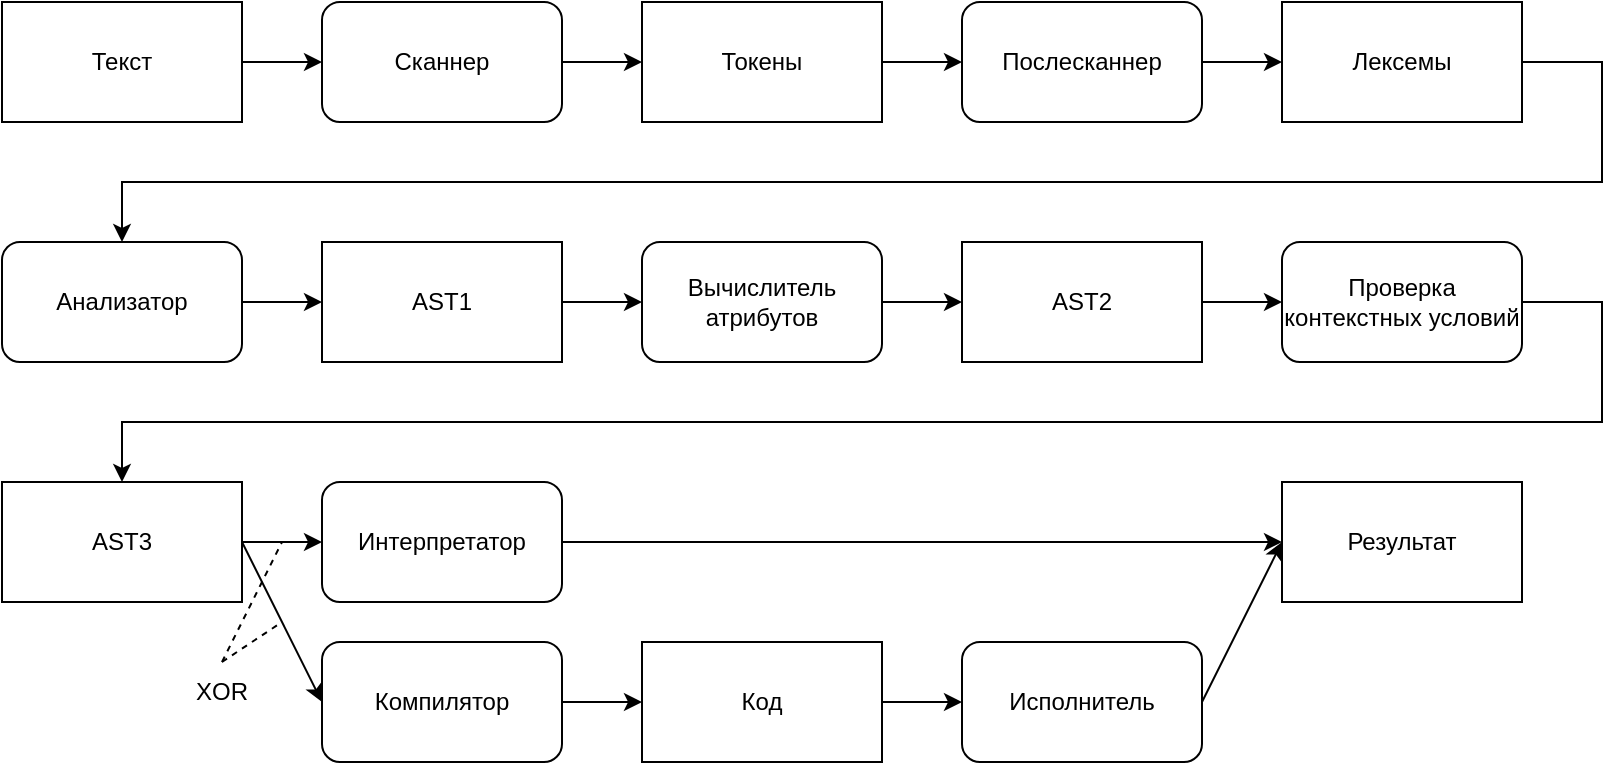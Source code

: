 <mxfile version="21.1.5" type="device">
  <diagram id="prtHgNgQTEPvFCAcTncT" name="Page-1">
    <mxGraphModel dx="1195" dy="657" grid="1" gridSize="10" guides="1" tooltips="1" connect="1" arrows="1" fold="1" page="1" pageScale="1" pageWidth="827" pageHeight="1169" math="0" shadow="0">
      <root>
        <mxCell id="0" />
        <mxCell id="1" parent="0" />
        <mxCell id="dgu57vWAeBxPB8v2LhP--1" value="Токены" style="rounded=0;whiteSpace=wrap;html=1;" vertex="1" parent="1">
          <mxGeometry x="320" y="290" width="120" height="60" as="geometry" />
        </mxCell>
        <mxCell id="dgu57vWAeBxPB8v2LhP--2" value="Сканнер" style="rounded=1;whiteSpace=wrap;html=1;" vertex="1" parent="1">
          <mxGeometry x="160" y="290" width="120" height="60" as="geometry" />
        </mxCell>
        <mxCell id="dgu57vWAeBxPB8v2LhP--3" value="" style="endArrow=classic;html=1;rounded=0;exitX=1;exitY=0.5;exitDx=0;exitDy=0;entryX=0;entryY=0.5;entryDx=0;entryDy=0;" edge="1" parent="1" source="dgu57vWAeBxPB8v2LhP--2" target="dgu57vWAeBxPB8v2LhP--1">
          <mxGeometry width="50" height="50" relative="1" as="geometry">
            <mxPoint x="510" y="400" as="sourcePoint" />
            <mxPoint x="560" y="350" as="targetPoint" />
          </mxGeometry>
        </mxCell>
        <mxCell id="dgu57vWAeBxPB8v2LhP--4" value="Текст" style="rounded=0;whiteSpace=wrap;html=1;" vertex="1" parent="1">
          <mxGeometry y="290" width="120" height="60" as="geometry" />
        </mxCell>
        <mxCell id="dgu57vWAeBxPB8v2LhP--5" value="" style="endArrow=classic;html=1;rounded=0;exitX=1;exitY=0.5;exitDx=0;exitDy=0;" edge="1" parent="1" source="dgu57vWAeBxPB8v2LhP--4">
          <mxGeometry width="50" height="50" relative="1" as="geometry">
            <mxPoint x="290" y="330" as="sourcePoint" />
            <mxPoint x="160" y="320" as="targetPoint" />
          </mxGeometry>
        </mxCell>
        <mxCell id="dgu57vWAeBxPB8v2LhP--6" value="Послесканнер" style="rounded=1;whiteSpace=wrap;html=1;" vertex="1" parent="1">
          <mxGeometry x="480" y="290" width="120" height="60" as="geometry" />
        </mxCell>
        <mxCell id="dgu57vWAeBxPB8v2LhP--7" value="" style="endArrow=classic;html=1;rounded=0;exitX=1;exitY=0.5;exitDx=0;exitDy=0;entryX=0;entryY=0.5;entryDx=0;entryDy=0;" edge="1" parent="1" source="dgu57vWAeBxPB8v2LhP--1" target="dgu57vWAeBxPB8v2LhP--6">
          <mxGeometry width="50" height="50" relative="1" as="geometry">
            <mxPoint x="290" y="330" as="sourcePoint" />
            <mxPoint x="330" y="330" as="targetPoint" />
          </mxGeometry>
        </mxCell>
        <mxCell id="dgu57vWAeBxPB8v2LhP--8" value="Лексемы" style="rounded=0;whiteSpace=wrap;html=1;" vertex="1" parent="1">
          <mxGeometry x="640" y="290" width="120" height="60" as="geometry" />
        </mxCell>
        <mxCell id="dgu57vWAeBxPB8v2LhP--9" value="" style="endArrow=classic;html=1;rounded=0;exitX=1;exitY=0.5;exitDx=0;exitDy=0;entryX=0;entryY=0.5;entryDx=0;entryDy=0;" edge="1" parent="1" source="dgu57vWAeBxPB8v2LhP--6" target="dgu57vWAeBxPB8v2LhP--8">
          <mxGeometry width="50" height="50" relative="1" as="geometry">
            <mxPoint x="570" y="410" as="sourcePoint" />
            <mxPoint x="620" y="360" as="targetPoint" />
          </mxGeometry>
        </mxCell>
        <mxCell id="dgu57vWAeBxPB8v2LhP--10" value="" style="endArrow=classic;html=1;rounded=0;exitX=1;exitY=0.5;exitDx=0;exitDy=0;entryX=0.5;entryY=0;entryDx=0;entryDy=0;" edge="1" parent="1" source="dgu57vWAeBxPB8v2LhP--8" target="dgu57vWAeBxPB8v2LhP--11">
          <mxGeometry width="50" height="50" relative="1" as="geometry">
            <mxPoint x="610" y="330" as="sourcePoint" />
            <mxPoint x="60" y="400" as="targetPoint" />
            <Array as="points">
              <mxPoint x="800" y="320" />
              <mxPoint x="800" y="380" />
              <mxPoint x="60" y="380" />
            </Array>
          </mxGeometry>
        </mxCell>
        <mxCell id="dgu57vWAeBxPB8v2LhP--11" value="Анализатор" style="rounded=1;whiteSpace=wrap;html=1;" vertex="1" parent="1">
          <mxGeometry y="410" width="120" height="60" as="geometry" />
        </mxCell>
        <mxCell id="dgu57vWAeBxPB8v2LhP--12" value="AST1" style="rounded=0;whiteSpace=wrap;html=1;" vertex="1" parent="1">
          <mxGeometry x="160" y="410" width="120" height="60" as="geometry" />
        </mxCell>
        <mxCell id="dgu57vWAeBxPB8v2LhP--13" value="" style="endArrow=classic;html=1;rounded=0;exitX=1;exitY=0.5;exitDx=0;exitDy=0;entryX=0;entryY=0.5;entryDx=0;entryDy=0;" edge="1" parent="1" source="dgu57vWAeBxPB8v2LhP--11" target="dgu57vWAeBxPB8v2LhP--12">
          <mxGeometry width="50" height="50" relative="1" as="geometry">
            <mxPoint x="130" y="330" as="sourcePoint" />
            <mxPoint x="170" y="330" as="targetPoint" />
          </mxGeometry>
        </mxCell>
        <mxCell id="dgu57vWAeBxPB8v2LhP--14" value="Вычислитель атрибутов" style="rounded=1;whiteSpace=wrap;html=1;" vertex="1" parent="1">
          <mxGeometry x="320" y="410" width="120" height="60" as="geometry" />
        </mxCell>
        <mxCell id="dgu57vWAeBxPB8v2LhP--15" value="" style="endArrow=classic;html=1;rounded=0;exitX=1;exitY=0.5;exitDx=0;exitDy=0;entryX=0;entryY=0.5;entryDx=0;entryDy=0;" edge="1" parent="1" source="dgu57vWAeBxPB8v2LhP--12" target="dgu57vWAeBxPB8v2LhP--14">
          <mxGeometry width="50" height="50" relative="1" as="geometry">
            <mxPoint x="130" y="450" as="sourcePoint" />
            <mxPoint x="170" y="450" as="targetPoint" />
          </mxGeometry>
        </mxCell>
        <mxCell id="dgu57vWAeBxPB8v2LhP--16" value="AST2" style="rounded=0;whiteSpace=wrap;html=1;" vertex="1" parent="1">
          <mxGeometry x="480" y="410" width="120" height="60" as="geometry" />
        </mxCell>
        <mxCell id="dgu57vWAeBxPB8v2LhP--17" value="" style="endArrow=classic;html=1;rounded=0;exitX=1;exitY=0.5;exitDx=0;exitDy=0;entryX=0;entryY=0.5;entryDx=0;entryDy=0;" edge="1" parent="1" source="dgu57vWAeBxPB8v2LhP--14" target="dgu57vWAeBxPB8v2LhP--16">
          <mxGeometry width="50" height="50" relative="1" as="geometry">
            <mxPoint x="290" y="450" as="sourcePoint" />
            <mxPoint x="330" y="450" as="targetPoint" />
          </mxGeometry>
        </mxCell>
        <mxCell id="dgu57vWAeBxPB8v2LhP--18" value="Проверка контекстных условий" style="rounded=1;whiteSpace=wrap;html=1;" vertex="1" parent="1">
          <mxGeometry x="640" y="410" width="120" height="60" as="geometry" />
        </mxCell>
        <mxCell id="dgu57vWAeBxPB8v2LhP--19" value="" style="endArrow=classic;html=1;rounded=0;exitX=1;exitY=0.5;exitDx=0;exitDy=0;entryX=0;entryY=0.5;entryDx=0;entryDy=0;" edge="1" parent="1" source="dgu57vWAeBxPB8v2LhP--16" target="dgu57vWAeBxPB8v2LhP--18">
          <mxGeometry width="50" height="50" relative="1" as="geometry">
            <mxPoint x="450" y="450" as="sourcePoint" />
            <mxPoint x="490" y="450" as="targetPoint" />
          </mxGeometry>
        </mxCell>
        <mxCell id="dgu57vWAeBxPB8v2LhP--20" value="AST3" style="rounded=0;whiteSpace=wrap;html=1;" vertex="1" parent="1">
          <mxGeometry y="530" width="120" height="60" as="geometry" />
        </mxCell>
        <mxCell id="dgu57vWAeBxPB8v2LhP--21" value="" style="endArrow=classic;html=1;rounded=0;exitX=1;exitY=0.5;exitDx=0;exitDy=0;entryX=0.5;entryY=0;entryDx=0;entryDy=0;" edge="1" parent="1" source="dgu57vWAeBxPB8v2LhP--18" target="dgu57vWAeBxPB8v2LhP--20">
          <mxGeometry width="50" height="50" relative="1" as="geometry">
            <mxPoint x="760" y="440" as="sourcePoint" />
            <mxPoint x="60" y="530" as="targetPoint" />
            <Array as="points">
              <mxPoint x="800" y="440" />
              <mxPoint x="800" y="500" />
              <mxPoint x="60" y="500" />
            </Array>
          </mxGeometry>
        </mxCell>
        <mxCell id="dgu57vWAeBxPB8v2LhP--22" value="Результат" style="rounded=0;whiteSpace=wrap;html=1;" vertex="1" parent="1">
          <mxGeometry x="640" y="530" width="120" height="60" as="geometry" />
        </mxCell>
        <mxCell id="dgu57vWAeBxPB8v2LhP--23" value="Интерпретатор" style="rounded=1;whiteSpace=wrap;html=1;" vertex="1" parent="1">
          <mxGeometry x="160" y="530" width="120" height="60" as="geometry" />
        </mxCell>
        <mxCell id="dgu57vWAeBxPB8v2LhP--24" value="" style="endArrow=classic;html=1;rounded=0;exitX=1;exitY=0.5;exitDx=0;exitDy=0;entryX=0;entryY=0.5;entryDx=0;entryDy=0;" edge="1" parent="1" source="dgu57vWAeBxPB8v2LhP--20" target="dgu57vWAeBxPB8v2LhP--23">
          <mxGeometry width="50" height="50" relative="1" as="geometry">
            <mxPoint x="130" y="450" as="sourcePoint" />
            <mxPoint x="170" y="450" as="targetPoint" />
          </mxGeometry>
        </mxCell>
        <mxCell id="dgu57vWAeBxPB8v2LhP--25" value="Компилятор" style="rounded=1;whiteSpace=wrap;html=1;" vertex="1" parent="1">
          <mxGeometry x="160" y="610" width="120" height="60" as="geometry" />
        </mxCell>
        <mxCell id="dgu57vWAeBxPB8v2LhP--26" value="" style="endArrow=classic;html=1;rounded=0;exitX=1;exitY=0.5;exitDx=0;exitDy=0;entryX=0;entryY=0.5;entryDx=0;entryDy=0;" edge="1" parent="1" source="dgu57vWAeBxPB8v2LhP--25" target="dgu57vWAeBxPB8v2LhP--27">
          <mxGeometry width="50" height="50" relative="1" as="geometry">
            <mxPoint x="290" y="450" as="sourcePoint" />
            <mxPoint x="360" y="640" as="targetPoint" />
          </mxGeometry>
        </mxCell>
        <mxCell id="dgu57vWAeBxPB8v2LhP--27" value="Код" style="rounded=0;whiteSpace=wrap;html=1;" vertex="1" parent="1">
          <mxGeometry x="320" y="610" width="120" height="60" as="geometry" />
        </mxCell>
        <mxCell id="dgu57vWAeBxPB8v2LhP--28" value="Исполнитель" style="rounded=1;whiteSpace=wrap;html=1;" vertex="1" parent="1">
          <mxGeometry x="480" y="610" width="120" height="60" as="geometry" />
        </mxCell>
        <mxCell id="dgu57vWAeBxPB8v2LhP--29" value="" style="endArrow=classic;html=1;rounded=0;exitX=1;exitY=0.5;exitDx=0;exitDy=0;entryX=0;entryY=0.5;entryDx=0;entryDy=0;" edge="1" parent="1" source="dgu57vWAeBxPB8v2LhP--20" target="dgu57vWAeBxPB8v2LhP--25">
          <mxGeometry width="50" height="50" relative="1" as="geometry">
            <mxPoint x="130" y="570" as="sourcePoint" />
            <mxPoint x="170" y="570" as="targetPoint" />
          </mxGeometry>
        </mxCell>
        <mxCell id="dgu57vWAeBxPB8v2LhP--30" value="" style="endArrow=classic;html=1;rounded=0;exitX=1;exitY=0.5;exitDx=0;exitDy=0;entryX=0;entryY=0.5;entryDx=0;entryDy=0;" edge="1" parent="1" source="dgu57vWAeBxPB8v2LhP--23" target="dgu57vWAeBxPB8v2LhP--22">
          <mxGeometry width="50" height="50" relative="1" as="geometry">
            <mxPoint x="290" y="650" as="sourcePoint" />
            <mxPoint x="330" y="650" as="targetPoint" />
          </mxGeometry>
        </mxCell>
        <mxCell id="dgu57vWAeBxPB8v2LhP--31" value="" style="endArrow=classic;html=1;rounded=0;exitX=1;exitY=0.5;exitDx=0;exitDy=0;entryX=0;entryY=0.5;entryDx=0;entryDy=0;" edge="1" parent="1" source="dgu57vWAeBxPB8v2LhP--27" target="dgu57vWAeBxPB8v2LhP--28">
          <mxGeometry width="50" height="50" relative="1" as="geometry">
            <mxPoint x="130" y="570" as="sourcePoint" />
            <mxPoint x="170" y="650" as="targetPoint" />
          </mxGeometry>
        </mxCell>
        <mxCell id="dgu57vWAeBxPB8v2LhP--32" value="" style="endArrow=classic;html=1;rounded=0;exitX=1;exitY=0.5;exitDx=0;exitDy=0;entryX=0;entryY=0.5;entryDx=0;entryDy=0;" edge="1" parent="1" source="dgu57vWAeBxPB8v2LhP--28" target="dgu57vWAeBxPB8v2LhP--22">
          <mxGeometry width="50" height="50" relative="1" as="geometry">
            <mxPoint x="450" y="650" as="sourcePoint" />
            <mxPoint x="490" y="650" as="targetPoint" />
          </mxGeometry>
        </mxCell>
        <mxCell id="dgu57vWAeBxPB8v2LhP--34" value="XOR" style="text;html=1;strokeColor=none;fillColor=none;align=center;verticalAlign=middle;whiteSpace=wrap;rounded=0;" vertex="1" parent="1">
          <mxGeometry x="80" y="620" width="60" height="30" as="geometry" />
        </mxCell>
        <mxCell id="dgu57vWAeBxPB8v2LhP--36" value="" style="endArrow=none;dashed=1;html=1;rounded=0;exitX=0.5;exitY=0;exitDx=0;exitDy=0;" edge="1" parent="1" source="dgu57vWAeBxPB8v2LhP--34">
          <mxGeometry width="50" height="50" relative="1" as="geometry">
            <mxPoint x="440" y="410" as="sourcePoint" />
            <mxPoint x="140" y="560" as="targetPoint" />
          </mxGeometry>
        </mxCell>
        <mxCell id="dgu57vWAeBxPB8v2LhP--37" value="" style="endArrow=none;dashed=1;html=1;rounded=0;exitX=0.5;exitY=0;exitDx=0;exitDy=0;" edge="1" parent="1" source="dgu57vWAeBxPB8v2LhP--34">
          <mxGeometry width="50" height="50" relative="1" as="geometry">
            <mxPoint x="120" y="630" as="sourcePoint" />
            <mxPoint x="140" y="600" as="targetPoint" />
          </mxGeometry>
        </mxCell>
      </root>
    </mxGraphModel>
  </diagram>
</mxfile>
